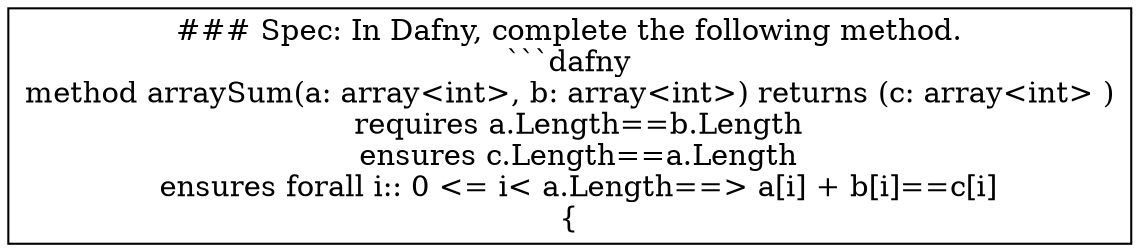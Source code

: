 graph
{
a [label="### Spec: In Dafny, complete the following method.\n```dafny\nmethod arraySum(a: array<int>, b: array<int>) returns (c: array<int> )\n  requires a.Length==b.Length\n  ensures c.Length==a.Length\n  ensures forall i:: 0 <= i< a.Length==> a[i] + b[i]==c[i]\n{",shape=box]
}
